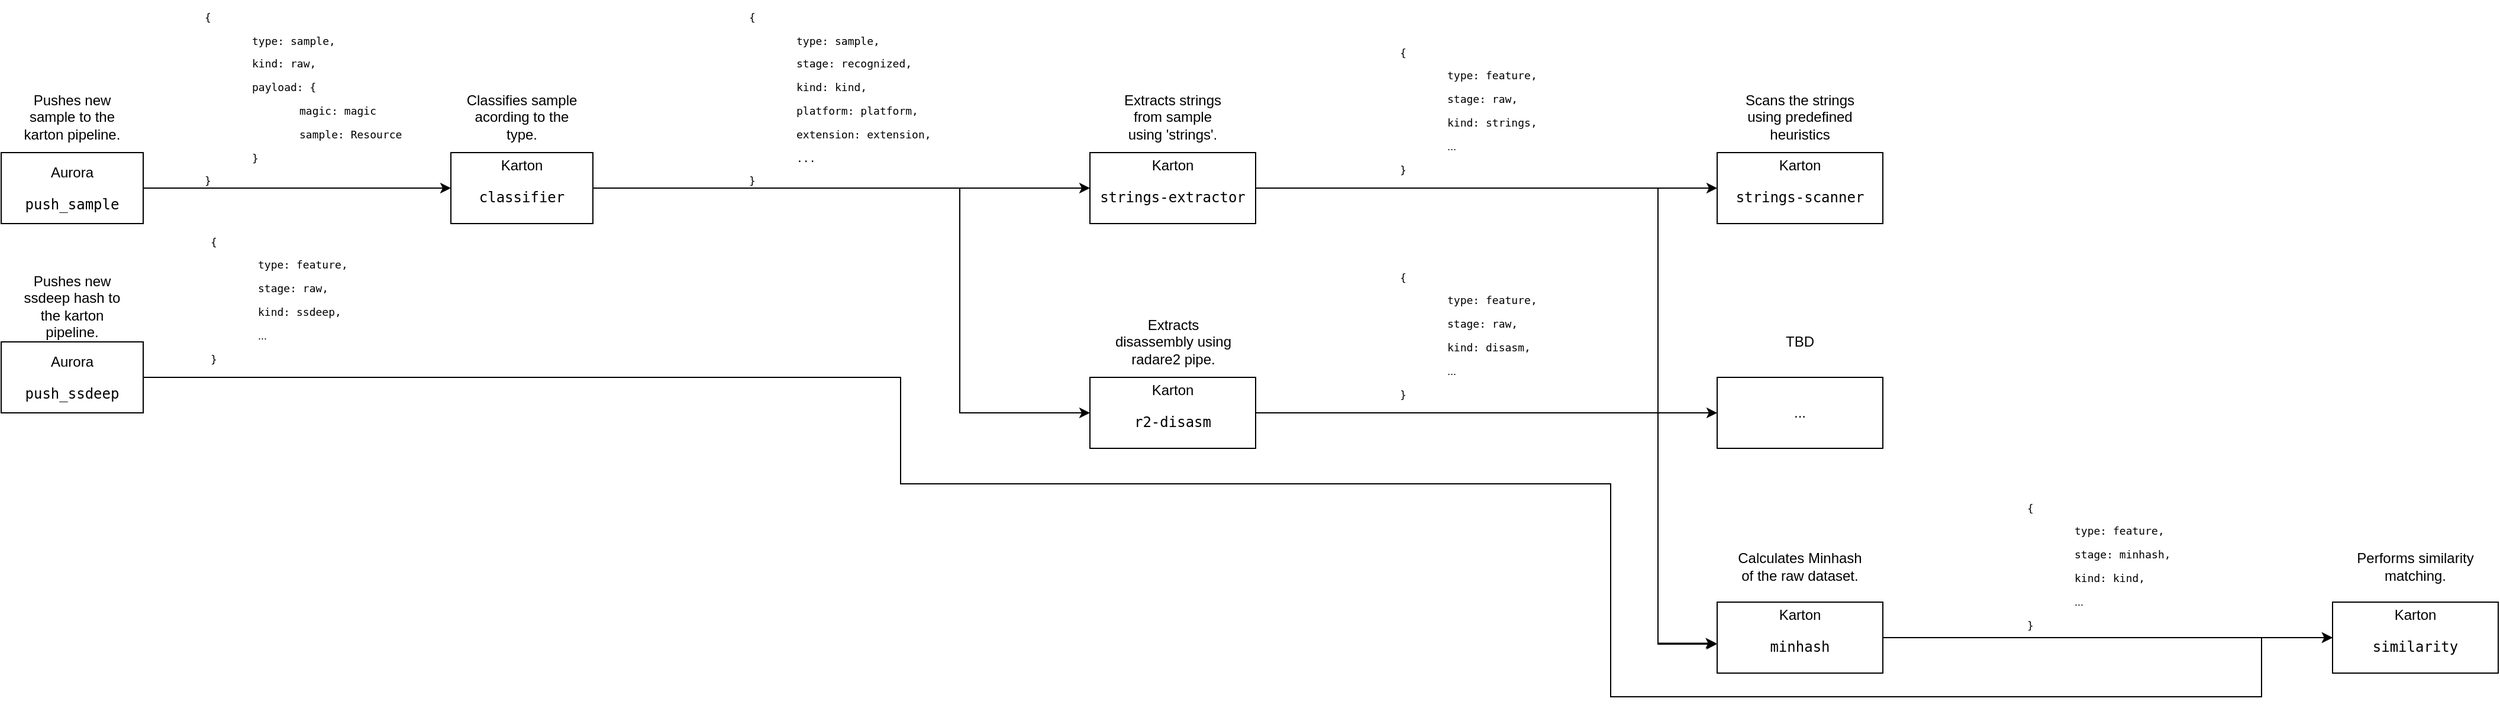 <mxfile version="14.1.8" type="device"><diagram id="6zhvsiSIYkP5n-Kgejd3" name="Page-1"><mxGraphModel dx="1422" dy="852" grid="1" gridSize="10" guides="1" tooltips="1" connect="1" arrows="1" fold="1" page="1" pageScale="1" pageWidth="850" pageHeight="1100" math="0" shadow="0"><root><mxCell id="0"/><mxCell id="1" parent="0"/><mxCell id="Vs2ougWGwFVIYXrYG6fS-5" style="edgeStyle=orthogonalEdgeStyle;rounded=0;orthogonalLoop=1;jettySize=auto;html=1;entryX=0;entryY=0.5;entryDx=0;entryDy=0;" parent="1" source="Vs2ougWGwFVIYXrYG6fS-1" target="Vs2ougWGwFVIYXrYG6fS-3" edge="1"><mxGeometry relative="1" as="geometry"/></mxCell><mxCell id="Vs2ougWGwFVIYXrYG6fS-1" value="&lt;p&gt;Aurora&lt;/p&gt;&lt;pre&gt;push_sample&lt;/pre&gt;" style="rounded=0;whiteSpace=wrap;html=1;" parent="1" vertex="1"><mxGeometry x="40" y="300" width="120" height="60" as="geometry"/></mxCell><mxCell id="Vs2ougWGwFVIYXrYG6fS-2" value="&lt;pre style=&quot;font-size: 9px&quot;&gt;&lt;font style=&quot;font-size: 9px&quot;&gt;{&lt;/font&gt;&lt;/pre&gt;&lt;blockquote style=&quot;margin: 0px 0px 0px 40px ; border: none ; padding: 0px ; font-size: 9px&quot;&gt;&lt;pre&gt;&lt;font style=&quot;font-size: 9px&quot;&gt;type: sample,&lt;/font&gt;&lt;/pre&gt;&lt;pre&gt;&lt;font style=&quot;font-size: 9px&quot;&gt;kind: raw,&lt;/font&gt;&lt;/pre&gt;&lt;pre&gt;&lt;font style=&quot;font-size: 9px&quot;&gt;payload: {&lt;/font&gt;&lt;/pre&gt;&lt;pre&gt;&lt;blockquote style=&quot;margin: 0 0 0 40px ; border: none ; padding: 0px&quot;&gt;&lt;pre&gt;&lt;font style=&quot;font-size: 9px&quot;&gt;magic: magic&lt;/font&gt;&lt;/pre&gt;&lt;/blockquote&gt;&lt;/pre&gt;&lt;pre&gt;&lt;blockquote style=&quot;margin: 0 0 0 40px ; border: none ; padding: 0px&quot;&gt;&lt;pre&gt;&lt;font style=&quot;font-size: 9px&quot;&gt;sample: Resource&lt;/font&gt;&lt;/pre&gt;&lt;/blockquote&gt;&lt;/pre&gt;&lt;pre&gt;&lt;font style=&quot;font-size: 9px&quot;&gt;}&lt;/font&gt;&lt;/pre&gt;&lt;/blockquote&gt;&lt;pre style=&quot;font-size: 9px&quot;&gt;&lt;font style=&quot;font-size: 9px&quot;&gt;}&lt;/font&gt;&lt;/pre&gt;" style="text;html=1;strokeColor=none;fillColor=none;align=left;verticalAlign=middle;whiteSpace=wrap;rounded=0;" parent="1" vertex="1"><mxGeometry x="210" y="180" width="160" height="150" as="geometry"/></mxCell><mxCell id="Vs2ougWGwFVIYXrYG6fS-9" style="edgeStyle=orthogonalEdgeStyle;rounded=0;orthogonalLoop=1;jettySize=auto;html=1;entryX=0;entryY=0.5;entryDx=0;entryDy=0;" parent="1" source="Vs2ougWGwFVIYXrYG6fS-3" target="Vs2ougWGwFVIYXrYG6fS-8" edge="1"><mxGeometry relative="1" as="geometry"><Array as="points"><mxPoint x="950" y="330"/></Array></mxGeometry></mxCell><mxCell id="Vs2ougWGwFVIYXrYG6fS-12" style="edgeStyle=orthogonalEdgeStyle;rounded=0;orthogonalLoop=1;jettySize=auto;html=1;entryX=0;entryY=0.5;entryDx=0;entryDy=0;" parent="1" source="Vs2ougWGwFVIYXrYG6fS-3" target="Vs2ougWGwFVIYXrYG6fS-10" edge="1"><mxGeometry relative="1" as="geometry"><Array as="points"><mxPoint x="850" y="330"/><mxPoint x="850" y="520"/></Array></mxGeometry></mxCell><mxCell id="Vs2ougWGwFVIYXrYG6fS-3" value="Karton&lt;br&gt;&lt;pre&gt;classifier&lt;/pre&gt;" style="rounded=0;whiteSpace=wrap;html=1;" parent="1" vertex="1"><mxGeometry x="420" y="300" width="120" height="60" as="geometry"/></mxCell><mxCell id="Vs2ougWGwFVIYXrYG6fS-7" value="&lt;pre style=&quot;font-size: 9px&quot;&gt;&lt;font style=&quot;font-size: 9px&quot;&gt;{&lt;/font&gt;&lt;/pre&gt;&lt;blockquote style=&quot;margin: 0px 0px 0px 40px ; border: none ; padding: 0px ; font-size: 9px&quot;&gt;&lt;pre&gt;&lt;font style=&quot;font-size: 9px&quot;&gt;type: sample,&lt;/font&gt;&lt;/pre&gt;&lt;pre&gt;&lt;font style=&quot;font-size: 9px&quot;&gt;stage: recognized,&lt;/font&gt;&lt;/pre&gt;&lt;pre&gt;&lt;font style=&quot;font-size: 9px&quot;&gt;kind: kind,&lt;/font&gt;&lt;/pre&gt;&lt;pre&gt;&lt;font style=&quot;font-size: 9px&quot;&gt;platform: platform,&lt;/font&gt;&lt;/pre&gt;&lt;pre&gt;&lt;font style=&quot;font-size: 9px&quot;&gt;extension: extension,&lt;/font&gt;&lt;/pre&gt;&lt;pre&gt;&lt;font style=&quot;font-size: 9px&quot;&gt;...&lt;/font&gt;&lt;/pre&gt;&lt;/blockquote&gt;&lt;pre style=&quot;font-size: 9px&quot;&gt;&lt;font style=&quot;font-size: 9px&quot;&gt;}&lt;/font&gt;&lt;/pre&gt;" style="text;html=1;strokeColor=none;fillColor=none;align=left;verticalAlign=middle;whiteSpace=wrap;rounded=0;" parent="1" vertex="1"><mxGeometry x="670" y="190" width="150" height="130" as="geometry"/></mxCell><mxCell id="Vs2ougWGwFVIYXrYG6fS-15" style="edgeStyle=orthogonalEdgeStyle;rounded=0;orthogonalLoop=1;jettySize=auto;html=1;" parent="1" source="Vs2ougWGwFVIYXrYG6fS-8" target="Vs2ougWGwFVIYXrYG6fS-14" edge="1"><mxGeometry relative="1" as="geometry"/></mxCell><mxCell id="Vs2ougWGwFVIYXrYG6fS-32" style="edgeStyle=orthogonalEdgeStyle;rounded=0;orthogonalLoop=1;jettySize=auto;html=1;entryX=0;entryY=0.591;entryDx=0;entryDy=0;entryPerimeter=0;" parent="1" source="Vs2ougWGwFVIYXrYG6fS-8" target="Vs2ougWGwFVIYXrYG6fS-28" edge="1"><mxGeometry relative="1" as="geometry"><Array as="points"><mxPoint x="1440" y="330"/><mxPoint x="1440" y="716"/></Array></mxGeometry></mxCell><mxCell id="Vs2ougWGwFVIYXrYG6fS-8" value="Karton&lt;br&gt;&lt;pre&gt;strings-extractor&lt;/pre&gt;" style="rounded=0;whiteSpace=wrap;html=1;" parent="1" vertex="1"><mxGeometry x="960" y="300" width="140" height="60" as="geometry"/></mxCell><mxCell id="Vs2ougWGwFVIYXrYG6fS-22" style="edgeStyle=orthogonalEdgeStyle;rounded=0;orthogonalLoop=1;jettySize=auto;html=1;" parent="1" source="Vs2ougWGwFVIYXrYG6fS-10" edge="1"><mxGeometry relative="1" as="geometry"><mxPoint x="1490" y="520" as="targetPoint"/></mxGeometry></mxCell><mxCell id="Vs2ougWGwFVIYXrYG6fS-31" style="edgeStyle=orthogonalEdgeStyle;rounded=0;orthogonalLoop=1;jettySize=auto;html=1;entryX=-0.005;entryY=0.579;entryDx=0;entryDy=0;entryPerimeter=0;" parent="1" source="Vs2ougWGwFVIYXrYG6fS-10" target="Vs2ougWGwFVIYXrYG6fS-28" edge="1"><mxGeometry relative="1" as="geometry"><Array as="points"><mxPoint x="1440" y="520"/><mxPoint x="1440" y="715"/></Array></mxGeometry></mxCell><mxCell id="Vs2ougWGwFVIYXrYG6fS-10" value="Karton&lt;br&gt;&lt;pre&gt;r2-disasm&lt;/pre&gt;" style="rounded=0;whiteSpace=wrap;html=1;" parent="1" vertex="1"><mxGeometry x="960" y="490" width="140" height="60" as="geometry"/></mxCell><mxCell id="Vs2ougWGwFVIYXrYG6fS-13" value="&lt;pre style=&quot;font-size: 9px&quot;&gt;&lt;font style=&quot;font-size: 9px&quot;&gt;{&lt;/font&gt;&lt;/pre&gt;&lt;blockquote style=&quot;margin: 0px 0px 0px 40px ; border: none ; padding: 0px ; font-size: 9px&quot;&gt;&lt;pre&gt;&lt;font style=&quot;font-size: 9px&quot;&gt;type: feature,&lt;/font&gt;&lt;/pre&gt;&lt;pre&gt;&lt;font style=&quot;font-size: 9px&quot;&gt;stage: raw,&lt;/font&gt;&lt;/pre&gt;&lt;pre&gt;&lt;font style=&quot;font-size: 9px&quot;&gt;kind: strings,&lt;/font&gt;&lt;/pre&gt;&lt;pre&gt;&lt;span style=&quot;font-family: &amp;#34;helvetica&amp;#34; ; white-space: normal&quot;&gt;...&lt;/span&gt;&lt;br&gt;&lt;/pre&gt;&lt;/blockquote&gt;&lt;pre style=&quot;font-size: 9px&quot;&gt;&lt;font style=&quot;font-size: 9px&quot;&gt;}&lt;/font&gt;&lt;/pre&gt;" style="text;html=1;strokeColor=none;fillColor=none;align=left;verticalAlign=middle;whiteSpace=wrap;rounded=0;" parent="1" vertex="1"><mxGeometry x="1220" y="200" width="150" height="130" as="geometry"/></mxCell><mxCell id="Vs2ougWGwFVIYXrYG6fS-14" value="Karton&lt;br&gt;&lt;pre&gt;strings-scanner&lt;/pre&gt;" style="rounded=0;whiteSpace=wrap;html=1;" parent="1" vertex="1"><mxGeometry x="1490" y="300" width="140" height="60" as="geometry"/></mxCell><mxCell id="Vs2ougWGwFVIYXrYG6fS-16" value="Pushes new sample to the karton pipeline." style="text;html=1;strokeColor=none;fillColor=none;align=center;verticalAlign=middle;whiteSpace=wrap;rounded=0;" parent="1" vertex="1"><mxGeometry x="50" y="260" width="100" height="20" as="geometry"/></mxCell><mxCell id="Vs2ougWGwFVIYXrYG6fS-17" value="Classifies sample acording to the type." style="text;html=1;strokeColor=none;fillColor=none;align=center;verticalAlign=middle;whiteSpace=wrap;rounded=0;" parent="1" vertex="1"><mxGeometry x="430" y="260" width="100" height="20" as="geometry"/></mxCell><mxCell id="Vs2ougWGwFVIYXrYG6fS-19" value="Extracts disassembly using radare2 pipe." style="text;html=1;strokeColor=none;fillColor=none;align=center;verticalAlign=middle;whiteSpace=wrap;rounded=0;" parent="1" vertex="1"><mxGeometry x="977.5" y="450" width="105" height="20" as="geometry"/></mxCell><mxCell id="Vs2ougWGwFVIYXrYG6fS-20" value="Extracts strings from sample using 'strings'." style="text;html=1;strokeColor=none;fillColor=none;align=center;verticalAlign=middle;whiteSpace=wrap;rounded=0;" parent="1" vertex="1"><mxGeometry x="985" y="260" width="90" height="20" as="geometry"/></mxCell><mxCell id="Vs2ougWGwFVIYXrYG6fS-21" value="Scans the strings using predefined heuristics" style="text;html=1;strokeColor=none;fillColor=none;align=center;verticalAlign=middle;whiteSpace=wrap;rounded=0;" parent="1" vertex="1"><mxGeometry x="1500" y="260" width="120" height="20" as="geometry"/></mxCell><mxCell id="Vs2ougWGwFVIYXrYG6fS-25" value="..." style="rounded=0;whiteSpace=wrap;html=1;" parent="1" vertex="1"><mxGeometry x="1490" y="490" width="140" height="60" as="geometry"/></mxCell><mxCell id="Vs2ougWGwFVIYXrYG6fS-26" value="&lt;pre style=&quot;font-size: 9px&quot;&gt;&lt;font style=&quot;font-size: 9px&quot;&gt;{&lt;/font&gt;&lt;/pre&gt;&lt;blockquote style=&quot;margin: 0px 0px 0px 40px ; border: none ; padding: 0px ; font-size: 9px&quot;&gt;&lt;pre&gt;&lt;font style=&quot;font-size: 9px&quot;&gt;type: feature,&lt;/font&gt;&lt;/pre&gt;&lt;pre&gt;&lt;font style=&quot;font-size: 9px&quot;&gt;stage: raw,&lt;/font&gt;&lt;/pre&gt;&lt;pre&gt;&lt;font style=&quot;font-size: 9px&quot;&gt;kind: ssdeep,&lt;/font&gt;&lt;/pre&gt;&lt;pre&gt;&lt;span style=&quot;font-family: &amp;#34;helvetica&amp;#34; ; white-space: normal&quot;&gt;...&lt;/span&gt;&lt;br&gt;&lt;/pre&gt;&lt;/blockquote&gt;&lt;pre style=&quot;font-size: 9px&quot;&gt;&lt;font style=&quot;font-size: 9px&quot;&gt;}&lt;/font&gt;&lt;/pre&gt;" style="text;html=1;strokeColor=none;fillColor=none;align=left;verticalAlign=middle;whiteSpace=wrap;rounded=0;" parent="1" vertex="1"><mxGeometry x="215" y="360" width="150" height="130" as="geometry"/></mxCell><mxCell id="Vs2ougWGwFVIYXrYG6fS-33" style="edgeStyle=orthogonalEdgeStyle;rounded=0;orthogonalLoop=1;jettySize=auto;html=1;entryX=0;entryY=0.5;entryDx=0;entryDy=0;" parent="1" source="Vs2ougWGwFVIYXrYG6fS-28" target="Vs2ougWGwFVIYXrYG6fS-35" edge="1"><mxGeometry relative="1" as="geometry"><mxPoint x="2000" y="710" as="targetPoint"/></mxGeometry></mxCell><mxCell id="Vs2ougWGwFVIYXrYG6fS-28" value="Karton&lt;br&gt;&lt;pre&gt;minhash&lt;/pre&gt;" style="rounded=0;whiteSpace=wrap;html=1;" parent="1" vertex="1"><mxGeometry x="1490" y="680" width="140" height="60" as="geometry"/></mxCell><mxCell id="Vs2ougWGwFVIYXrYG6fS-29" value="TBD" style="text;html=1;strokeColor=none;fillColor=none;align=center;verticalAlign=middle;whiteSpace=wrap;rounded=0;" parent="1" vertex="1"><mxGeometry x="1500" y="450" width="120" height="20" as="geometry"/></mxCell><mxCell id="Vs2ougWGwFVIYXrYG6fS-30" value="Calculates Minhash of the raw dataset." style="text;html=1;strokeColor=none;fillColor=none;align=center;verticalAlign=middle;whiteSpace=wrap;rounded=0;" parent="1" vertex="1"><mxGeometry x="1500" y="640" width="120" height="20" as="geometry"/></mxCell><mxCell id="Vs2ougWGwFVIYXrYG6fS-34" value="&lt;pre style=&quot;font-size: 9px&quot;&gt;&lt;font style=&quot;font-size: 9px&quot;&gt;{&lt;/font&gt;&lt;/pre&gt;&lt;blockquote style=&quot;margin: 0px 0px 0px 40px ; border: none ; padding: 0px ; font-size: 9px&quot;&gt;&lt;pre&gt;&lt;font style=&quot;font-size: 9px&quot;&gt;type: feature,&lt;/font&gt;&lt;/pre&gt;&lt;pre&gt;&lt;font style=&quot;font-size: 9px&quot;&gt;stage: minhash,&lt;/font&gt;&lt;/pre&gt;&lt;pre&gt;&lt;font style=&quot;font-size: 9px&quot;&gt;kind: kind,&lt;/font&gt;&lt;/pre&gt;&lt;pre&gt;&lt;span style=&quot;font-family: &amp;#34;helvetica&amp;#34; ; white-space: normal&quot;&gt;...&lt;/span&gt;&lt;br&gt;&lt;/pre&gt;&lt;/blockquote&gt;&lt;pre style=&quot;font-size: 9px&quot;&gt;&lt;font style=&quot;font-size: 9px&quot;&gt;}&lt;/font&gt;&lt;/pre&gt;" style="text;html=1;strokeColor=none;fillColor=none;align=left;verticalAlign=middle;whiteSpace=wrap;rounded=0;" parent="1" vertex="1"><mxGeometry x="1750" y="585" width="150" height="130" as="geometry"/></mxCell><mxCell id="Vs2ougWGwFVIYXrYG6fS-35" value="Karton&lt;br&gt;&lt;pre&gt;similarity&lt;/pre&gt;" style="rounded=0;whiteSpace=wrap;html=1;" parent="1" vertex="1"><mxGeometry x="2010" y="680" width="140" height="60" as="geometry"/></mxCell><mxCell id="Vs2ougWGwFVIYXrYG6fS-36" value="Performs similarity matching." style="text;html=1;strokeColor=none;fillColor=none;align=center;verticalAlign=middle;whiteSpace=wrap;rounded=0;" parent="1" vertex="1"><mxGeometry x="2020" y="640" width="120" height="20" as="geometry"/></mxCell><mxCell id="Vs2ougWGwFVIYXrYG6fS-40" style="edgeStyle=orthogonalEdgeStyle;rounded=0;orthogonalLoop=1;jettySize=auto;html=1;entryX=0;entryY=0.5;entryDx=0;entryDy=0;" parent="1" source="Vs2ougWGwFVIYXrYG6fS-37" target="Vs2ougWGwFVIYXrYG6fS-35" edge="1"><mxGeometry relative="1" as="geometry"><mxPoint x="1990" y="710" as="targetPoint"/><Array as="points"><mxPoint x="800" y="490"/><mxPoint x="800" y="580"/><mxPoint x="1400" y="580"/><mxPoint x="1400" y="760"/><mxPoint x="1950" y="760"/><mxPoint x="1950" y="710"/></Array></mxGeometry></mxCell><mxCell id="Vs2ougWGwFVIYXrYG6fS-37" value="&lt;p&gt;Aurora&lt;/p&gt;&lt;pre&gt;push_ssdeep&lt;/pre&gt;" style="rounded=0;whiteSpace=wrap;html=1;" parent="1" vertex="1"><mxGeometry x="40" y="460" width="120" height="60" as="geometry"/></mxCell><mxCell id="Vs2ougWGwFVIYXrYG6fS-38" value="Pushes new ssdeep hash to the karton pipeline." style="text;html=1;strokeColor=none;fillColor=none;align=center;verticalAlign=middle;whiteSpace=wrap;rounded=0;" parent="1" vertex="1"><mxGeometry x="50" y="420" width="100" height="20" as="geometry"/></mxCell><mxCell id="Vs2ougWGwFVIYXrYG6fS-41" value="&lt;pre style=&quot;font-size: 9px&quot;&gt;&lt;font style=&quot;font-size: 9px&quot;&gt;{&lt;/font&gt;&lt;/pre&gt;&lt;blockquote style=&quot;margin: 0px 0px 0px 40px ; border: none ; padding: 0px ; font-size: 9px&quot;&gt;&lt;pre&gt;&lt;font style=&quot;font-size: 9px&quot;&gt;type: feature,&lt;/font&gt;&lt;/pre&gt;&lt;pre&gt;&lt;font style=&quot;font-size: 9px&quot;&gt;stage: raw,&lt;/font&gt;&lt;/pre&gt;&lt;pre&gt;&lt;font style=&quot;font-size: 9px&quot;&gt;kind: disasm,&lt;/font&gt;&lt;/pre&gt;&lt;pre&gt;&lt;span style=&quot;font-family: &amp;#34;helvetica&amp;#34; ; white-space: normal&quot;&gt;...&lt;/span&gt;&lt;br&gt;&lt;/pre&gt;&lt;/blockquote&gt;&lt;pre style=&quot;font-size: 9px&quot;&gt;&lt;font style=&quot;font-size: 9px&quot;&gt;}&lt;/font&gt;&lt;/pre&gt;" style="text;html=1;strokeColor=none;fillColor=none;align=left;verticalAlign=middle;whiteSpace=wrap;rounded=0;" parent="1" vertex="1"><mxGeometry x="1220" y="390" width="150" height="130" as="geometry"/></mxCell></root></mxGraphModel></diagram></mxfile>